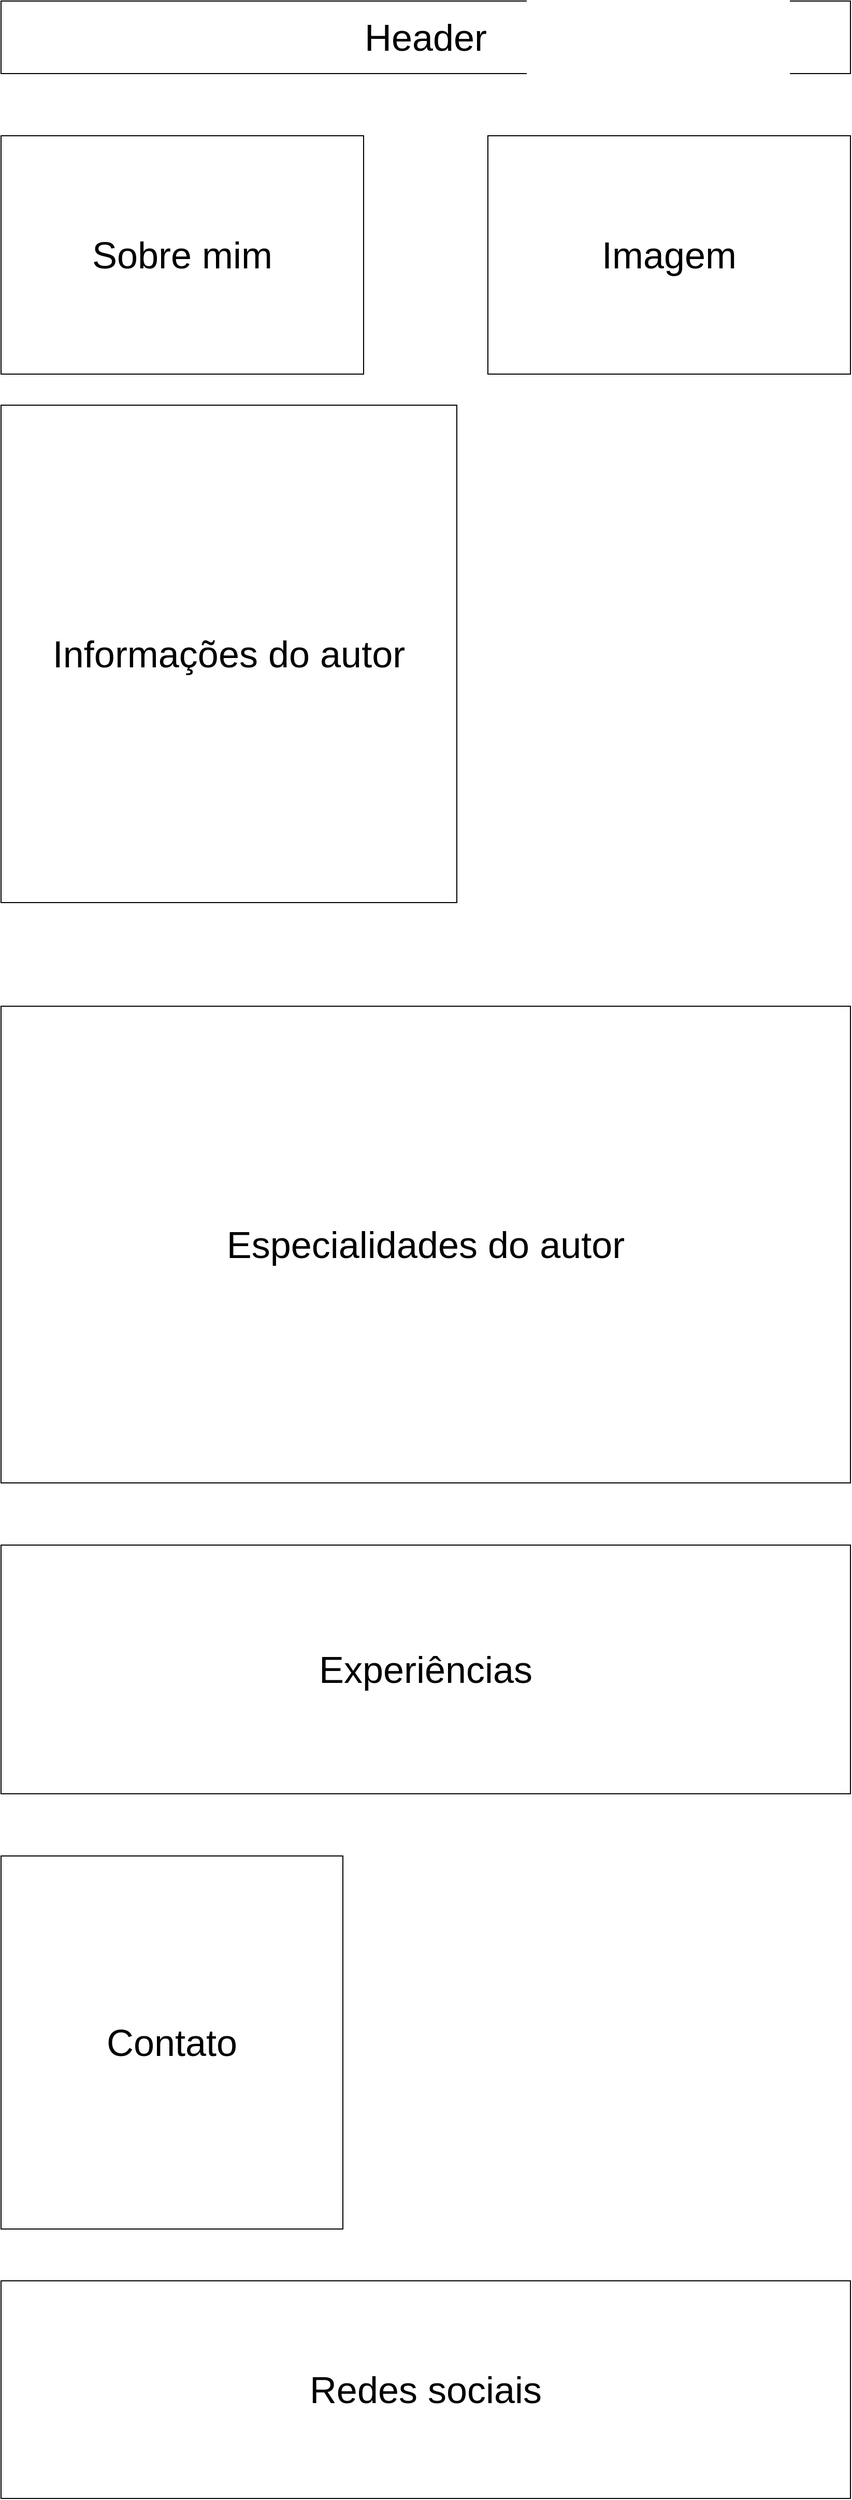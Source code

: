 <mxfile>
    <diagram id="G5VmnNw3XJ98NQHAUcAF" name="Page-1">
        <mxGraphModel dx="1737" dy="2613" grid="1" gridSize="10" guides="1" tooltips="1" connect="1" arrows="1" fold="1" page="1" pageScale="1" pageWidth="827" pageHeight="1169" math="0" shadow="0">
            <root>
                <mxCell id="0"/>
                <mxCell id="1" parent="0"/>
                <mxCell id="2" value="&lt;font style=&quot;font-size: 36px;&quot;&gt;Header&lt;/font&gt;" style="rounded=0;whiteSpace=wrap;html=1;" vertex="1" parent="1">
                    <mxGeometry width="820" height="70" as="geometry"/>
                </mxCell>
                <mxCell id="3" value="Sobre mim" style="rounded=0;whiteSpace=wrap;html=1;fontSize=36;" vertex="1" parent="1">
                    <mxGeometry y="130" width="350" height="230" as="geometry"/>
                </mxCell>
                <mxCell id="4" value="Imagem" style="rounded=0;whiteSpace=wrap;html=1;fontSize=36;" vertex="1" parent="1">
                    <mxGeometry x="470" y="130" width="350" height="230" as="geometry"/>
                </mxCell>
                <mxCell id="5" value="Informações do autor" style="rounded=0;whiteSpace=wrap;html=1;fontSize=36;" vertex="1" parent="1">
                    <mxGeometry y="390" width="440" height="480" as="geometry"/>
                </mxCell>
                <mxCell id="6" value="Especialidades do autor" style="rounded=0;whiteSpace=wrap;html=1;fontSize=36;" vertex="1" parent="1">
                    <mxGeometry y="970" width="820" height="460" as="geometry"/>
                </mxCell>
                <mxCell id="7" value="Experiências" style="rounded=0;whiteSpace=wrap;html=1;fontSize=36;" vertex="1" parent="1">
                    <mxGeometry y="1490" width="820" height="240" as="geometry"/>
                </mxCell>
                <mxCell id="8" value="Contato" style="rounded=0;whiteSpace=wrap;html=1;fontSize=36;" vertex="1" parent="1">
                    <mxGeometry y="1790" width="330" height="360" as="geometry"/>
                </mxCell>
                <mxCell id="9" value="Redes sociais" style="rounded=0;whiteSpace=wrap;html=1;fontSize=36;" vertex="1" parent="1">
                    <mxGeometry y="2200" width="820" height="210" as="geometry"/>
                </mxCell>
            </root>
        </mxGraphModel>
    </diagram>
</mxfile>